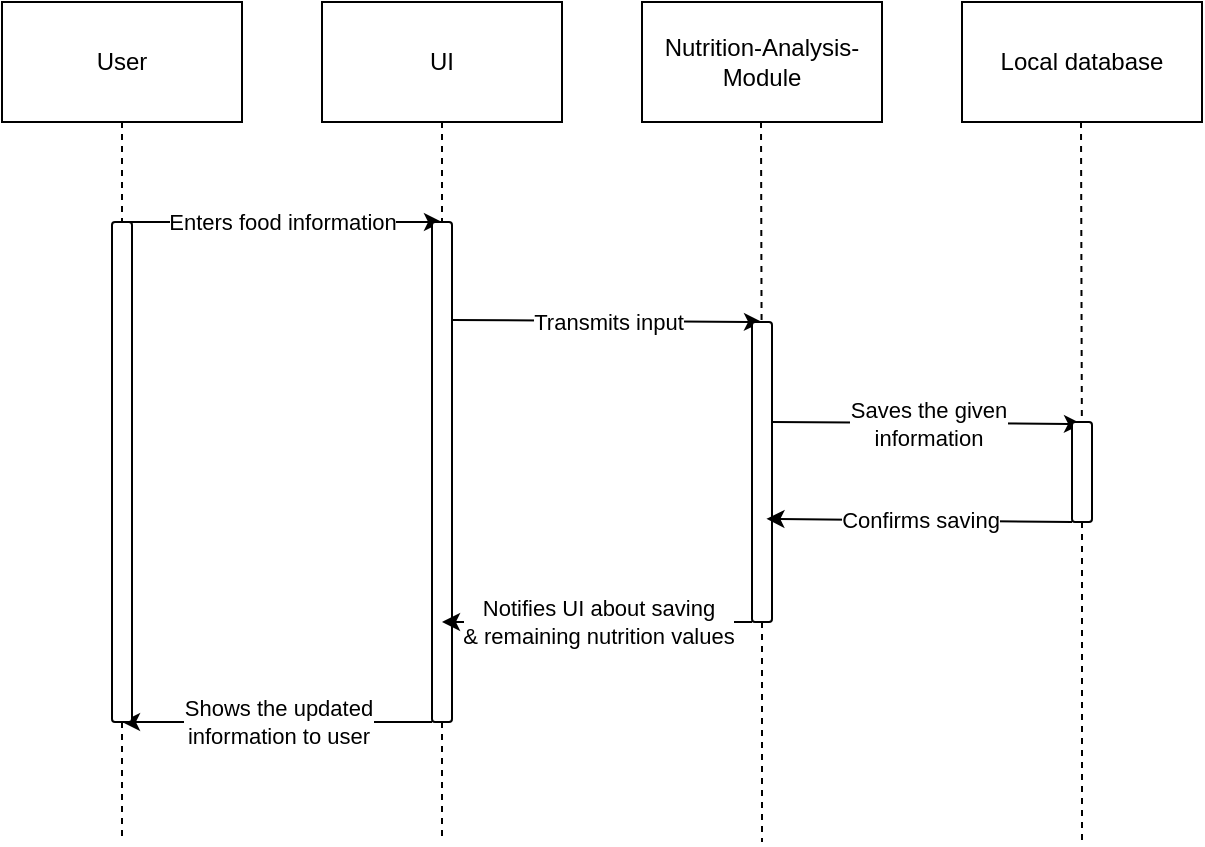 <mxfile version="24.8.4">
  <diagram name="Seite-1" id="zAzjbxygs4-kPelFN3mp">
    <mxGraphModel grid="1" page="1" gridSize="10" guides="1" tooltips="1" connect="1" arrows="1" fold="1" pageScale="1" pageWidth="827" pageHeight="1169" math="0" shadow="0">
      <root>
        <mxCell id="0" />
        <mxCell id="1" parent="0" />
        <mxCell id="7P69qqmj-2dz770Gpz7b-1" value="User" style="rounded=0;whiteSpace=wrap;html=1;" vertex="1" parent="1">
          <mxGeometry x="80" y="180" width="120" height="60" as="geometry" />
        </mxCell>
        <mxCell id="7P69qqmj-2dz770Gpz7b-2" value="UI" style="rounded=0;whiteSpace=wrap;html=1;" vertex="1" parent="1">
          <mxGeometry x="240" y="180" width="120" height="60" as="geometry" />
        </mxCell>
        <mxCell id="iH0Yo2gnbCKK6kwk9RAm-1" value="&lt;div&gt;Nutrition-Analysis-Module&lt;/div&gt;" style="rounded=0;whiteSpace=wrap;html=1;" vertex="1" parent="1">
          <mxGeometry x="400" y="180" width="120" height="60" as="geometry" />
        </mxCell>
        <mxCell id="iH0Yo2gnbCKK6kwk9RAm-2" value="Local database" style="rounded=0;whiteSpace=wrap;html=1;" vertex="1" parent="1">
          <mxGeometry x="560" y="180" width="120" height="60" as="geometry" />
        </mxCell>
        <mxCell id="iH0Yo2gnbCKK6kwk9RAm-3" value="" style="endArrow=none;dashed=1;html=1;rounded=0;" edge="1" parent="1" source="bZMJBvDjggYpOaSIYlc6-1">
          <mxGeometry width="50" height="50" relative="1" as="geometry">
            <mxPoint x="140" y="290" as="sourcePoint" />
            <mxPoint x="140" y="600" as="targetPoint" />
          </mxGeometry>
        </mxCell>
        <mxCell id="iH0Yo2gnbCKK6kwk9RAm-4" value="" style="endArrow=none;dashed=1;html=1;rounded=0;" edge="1" parent="1">
          <mxGeometry width="50" height="50" relative="1" as="geometry">
            <mxPoint x="300" y="540" as="sourcePoint" />
            <mxPoint x="300" y="600" as="targetPoint" />
          </mxGeometry>
        </mxCell>
        <mxCell id="iH0Yo2gnbCKK6kwk9RAm-5" value="" style="endArrow=classic;html=1;rounded=0;" edge="1" parent="1">
          <mxGeometry relative="1" as="geometry">
            <mxPoint x="140" y="290" as="sourcePoint" />
            <mxPoint x="300" y="290" as="targetPoint" />
          </mxGeometry>
        </mxCell>
        <mxCell id="iH0Yo2gnbCKK6kwk9RAm-6" value="&lt;div&gt;Enters food information&lt;/div&gt;" style="edgeLabel;resizable=0;html=1;;align=center;verticalAlign=middle;" connectable="0" vertex="1" parent="iH0Yo2gnbCKK6kwk9RAm-5">
          <mxGeometry relative="1" as="geometry" />
        </mxCell>
        <mxCell id="iH0Yo2gnbCKK6kwk9RAm-8" value="" style="endArrow=none;dashed=1;html=1;rounded=0;" edge="1" parent="1" source="7P69qqmj-2dz770Gpz7b-2" target="iH0Yo2gnbCKK6kwk9RAm-7">
          <mxGeometry width="50" height="50" relative="1" as="geometry">
            <mxPoint x="300" y="240" as="sourcePoint" />
            <mxPoint x="300" y="640" as="targetPoint" />
          </mxGeometry>
        </mxCell>
        <mxCell id="iH0Yo2gnbCKK6kwk9RAm-7" value="" style="rounded=1;whiteSpace=wrap;html=1;" vertex="1" parent="1">
          <mxGeometry x="295" y="290" width="10" height="250" as="geometry" />
        </mxCell>
        <mxCell id="iH0Yo2gnbCKK6kwk9RAm-9" value="" style="endArrow=none;dashed=1;html=1;rounded=0;" edge="1" parent="1">
          <mxGeometry width="50" height="50" relative="1" as="geometry">
            <mxPoint x="460" y="490" as="sourcePoint" />
            <mxPoint x="460" y="600" as="targetPoint" />
          </mxGeometry>
        </mxCell>
        <mxCell id="iH0Yo2gnbCKK6kwk9RAm-10" value="" style="endArrow=none;dashed=1;html=1;rounded=0;" edge="1" parent="1" source="iH0Yo2gnbCKK6kwk9RAm-18">
          <mxGeometry width="50" height="50" relative="1" as="geometry">
            <mxPoint x="619.5" y="240" as="sourcePoint" />
            <mxPoint x="620" y="600" as="targetPoint" />
          </mxGeometry>
        </mxCell>
        <mxCell id="iH0Yo2gnbCKK6kwk9RAm-12" value="" style="endArrow=classic;html=1;rounded=0;" edge="1" parent="1">
          <mxGeometry relative="1" as="geometry">
            <mxPoint x="305" y="339" as="sourcePoint" />
            <mxPoint x="460" y="340" as="targetPoint" />
          </mxGeometry>
        </mxCell>
        <mxCell id="iH0Yo2gnbCKK6kwk9RAm-13" value="&lt;div&gt;Transmits input&lt;/div&gt;" style="edgeLabel;resizable=0;html=1;;align=center;verticalAlign=middle;" connectable="0" vertex="1" parent="iH0Yo2gnbCKK6kwk9RAm-12">
          <mxGeometry relative="1" as="geometry" />
        </mxCell>
        <mxCell id="iH0Yo2gnbCKK6kwk9RAm-15" value="" style="endArrow=none;dashed=1;html=1;rounded=0;" edge="1" parent="1" target="iH0Yo2gnbCKK6kwk9RAm-14">
          <mxGeometry width="50" height="50" relative="1" as="geometry">
            <mxPoint x="459.5" y="240" as="sourcePoint" />
            <mxPoint x="459.5" y="650" as="targetPoint" />
          </mxGeometry>
        </mxCell>
        <mxCell id="iH0Yo2gnbCKK6kwk9RAm-14" value="" style="rounded=1;whiteSpace=wrap;html=1;" vertex="1" parent="1">
          <mxGeometry x="455" y="340" width="10" height="150" as="geometry" />
        </mxCell>
        <mxCell id="iH0Yo2gnbCKK6kwk9RAm-16" value="" style="endArrow=classic;html=1;rounded=0;" edge="1" parent="1">
          <mxGeometry relative="1" as="geometry">
            <mxPoint x="465" y="390" as="sourcePoint" />
            <mxPoint x="620" y="391" as="targetPoint" />
          </mxGeometry>
        </mxCell>
        <mxCell id="iH0Yo2gnbCKK6kwk9RAm-17" value="&lt;div&gt;S&lt;span style=&quot;white-space-collapse: preserve;&quot;&gt;aves the given&lt;/span&gt;&lt;/div&gt;&lt;div&gt;&lt;span style=&quot;white-space-collapse: preserve;&quot;&gt;information&lt;/span&gt;&lt;/div&gt;" style="edgeLabel;resizable=0;html=1;;align=center;verticalAlign=middle;" connectable="0" vertex="1" parent="iH0Yo2gnbCKK6kwk9RAm-16">
          <mxGeometry relative="1" as="geometry" />
        </mxCell>
        <mxCell id="iH0Yo2gnbCKK6kwk9RAm-19" value="" style="endArrow=none;dashed=1;html=1;rounded=0;" edge="1" parent="1" target="iH0Yo2gnbCKK6kwk9RAm-18">
          <mxGeometry width="50" height="50" relative="1" as="geometry">
            <mxPoint x="619.5" y="240" as="sourcePoint" />
            <mxPoint x="619.5" y="650" as="targetPoint" />
          </mxGeometry>
        </mxCell>
        <mxCell id="iH0Yo2gnbCKK6kwk9RAm-18" value="" style="rounded=1;whiteSpace=wrap;html=1;" vertex="1" parent="1">
          <mxGeometry x="615" y="390" width="10" height="50" as="geometry" />
        </mxCell>
        <mxCell id="iH0Yo2gnbCKK6kwk9RAm-20" value="" style="endArrow=classic;html=1;rounded=0;entryX=0.721;entryY=0.656;entryDx=0;entryDy=0;entryPerimeter=0;" edge="1" parent="1" target="iH0Yo2gnbCKK6kwk9RAm-14">
          <mxGeometry relative="1" as="geometry">
            <mxPoint x="615" y="440" as="sourcePoint" />
            <mxPoint x="470" y="440" as="targetPoint" />
          </mxGeometry>
        </mxCell>
        <mxCell id="iH0Yo2gnbCKK6kwk9RAm-21" value="&lt;div&gt;Confirms saving&lt;/div&gt;" style="edgeLabel;resizable=0;html=1;;align=center;verticalAlign=middle;" connectable="0" vertex="1" parent="iH0Yo2gnbCKK6kwk9RAm-20">
          <mxGeometry relative="1" as="geometry" />
        </mxCell>
        <mxCell id="iH0Yo2gnbCKK6kwk9RAm-24" value="" style="endArrow=classic;html=1;rounded=0;" edge="1" parent="1">
          <mxGeometry relative="1" as="geometry">
            <mxPoint x="455" y="490" as="sourcePoint" />
            <mxPoint x="300" y="490" as="targetPoint" />
          </mxGeometry>
        </mxCell>
        <mxCell id="iH0Yo2gnbCKK6kwk9RAm-25" value="&lt;div&gt;Notifies UI about saving&lt;/div&gt;&lt;div&gt;&amp;amp; remaining nutrition values&lt;/div&gt;" style="edgeLabel;resizable=0;html=1;;align=center;verticalAlign=middle;" connectable="0" vertex="1" parent="iH0Yo2gnbCKK6kwk9RAm-24">
          <mxGeometry relative="1" as="geometry" />
        </mxCell>
        <mxCell id="iH0Yo2gnbCKK6kwk9RAm-29" value="" style="endArrow=classic;html=1;rounded=0;" edge="1" parent="1">
          <mxGeometry relative="1" as="geometry">
            <mxPoint x="295" y="540" as="sourcePoint" />
            <mxPoint x="140" y="540" as="targetPoint" />
          </mxGeometry>
        </mxCell>
        <mxCell id="iH0Yo2gnbCKK6kwk9RAm-30" value="&lt;div&gt;Shows the updated&lt;/div&gt;&lt;div&gt;information to user&lt;/div&gt;" style="edgeLabel;resizable=0;html=1;;align=center;verticalAlign=middle;" connectable="0" vertex="1" parent="iH0Yo2gnbCKK6kwk9RAm-29">
          <mxGeometry relative="1" as="geometry" />
        </mxCell>
        <mxCell id="bZMJBvDjggYpOaSIYlc6-2" value="" style="endArrow=none;dashed=1;html=1;rounded=0;" edge="1" parent="1" source="7P69qqmj-2dz770Gpz7b-1" target="bZMJBvDjggYpOaSIYlc6-1">
          <mxGeometry width="50" height="50" relative="1" as="geometry">
            <mxPoint x="140" y="240" as="sourcePoint" />
            <mxPoint x="140" y="600" as="targetPoint" />
          </mxGeometry>
        </mxCell>
        <mxCell id="bZMJBvDjggYpOaSIYlc6-1" value="" style="rounded=1;whiteSpace=wrap;html=1;" vertex="1" parent="1">
          <mxGeometry x="135" y="290" width="10" height="250" as="geometry" />
        </mxCell>
      </root>
    </mxGraphModel>
  </diagram>
</mxfile>
